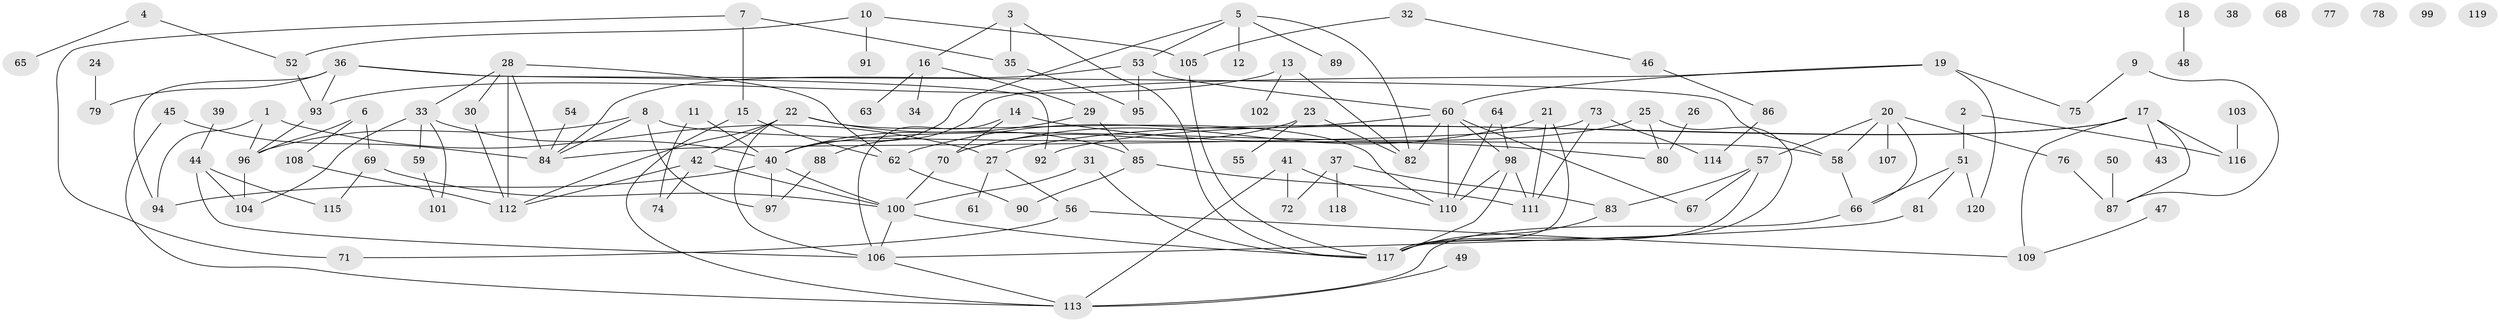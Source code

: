 // coarse degree distribution, {6: 0.05, 3: 0.1375, 1: 0.225, 4: 0.15, 5: 0.0875, 2: 0.2, 7: 0.0375, 11: 0.025, 0: 0.075, 9: 0.0125}
// Generated by graph-tools (version 1.1) at 2025/23/03/03/25 07:23:26]
// undirected, 120 vertices, 169 edges
graph export_dot {
graph [start="1"]
  node [color=gray90,style=filled];
  1;
  2;
  3;
  4;
  5;
  6;
  7;
  8;
  9;
  10;
  11;
  12;
  13;
  14;
  15;
  16;
  17;
  18;
  19;
  20;
  21;
  22;
  23;
  24;
  25;
  26;
  27;
  28;
  29;
  30;
  31;
  32;
  33;
  34;
  35;
  36;
  37;
  38;
  39;
  40;
  41;
  42;
  43;
  44;
  45;
  46;
  47;
  48;
  49;
  50;
  51;
  52;
  53;
  54;
  55;
  56;
  57;
  58;
  59;
  60;
  61;
  62;
  63;
  64;
  65;
  66;
  67;
  68;
  69;
  70;
  71;
  72;
  73;
  74;
  75;
  76;
  77;
  78;
  79;
  80;
  81;
  82;
  83;
  84;
  85;
  86;
  87;
  88;
  89;
  90;
  91;
  92;
  93;
  94;
  95;
  96;
  97;
  98;
  99;
  100;
  101;
  102;
  103;
  104;
  105;
  106;
  107;
  108;
  109;
  110;
  111;
  112;
  113;
  114;
  115;
  116;
  117;
  118;
  119;
  120;
  1 -- 27;
  1 -- 94;
  1 -- 96;
  2 -- 51;
  2 -- 116;
  3 -- 16;
  3 -- 35;
  3 -- 117;
  4 -- 52;
  4 -- 65;
  5 -- 12;
  5 -- 40;
  5 -- 53;
  5 -- 82;
  5 -- 89;
  6 -- 69;
  6 -- 96;
  6 -- 108;
  7 -- 15;
  7 -- 35;
  7 -- 71;
  8 -- 58;
  8 -- 84;
  8 -- 96;
  8 -- 97;
  9 -- 75;
  9 -- 87;
  10 -- 52;
  10 -- 91;
  10 -- 105;
  11 -- 40;
  11 -- 74;
  13 -- 82;
  13 -- 93;
  13 -- 102;
  14 -- 70;
  14 -- 80;
  14 -- 106;
  15 -- 62;
  15 -- 113;
  16 -- 29;
  16 -- 34;
  16 -- 63;
  17 -- 27;
  17 -- 43;
  17 -- 87;
  17 -- 92;
  17 -- 109;
  17 -- 116;
  18 -- 48;
  19 -- 60;
  19 -- 75;
  19 -- 88;
  19 -- 120;
  20 -- 57;
  20 -- 58;
  20 -- 66;
  20 -- 76;
  20 -- 107;
  21 -- 70;
  21 -- 111;
  21 -- 117;
  22 -- 42;
  22 -- 85;
  22 -- 106;
  22 -- 110;
  22 -- 112;
  23 -- 55;
  23 -- 70;
  23 -- 82;
  24 -- 79;
  25 -- 40;
  25 -- 80;
  25 -- 117;
  26 -- 80;
  27 -- 56;
  27 -- 61;
  28 -- 30;
  28 -- 33;
  28 -- 62;
  28 -- 84;
  28 -- 112;
  29 -- 40;
  29 -- 85;
  30 -- 112;
  31 -- 100;
  31 -- 117;
  32 -- 46;
  32 -- 105;
  33 -- 40;
  33 -- 59;
  33 -- 101;
  33 -- 104;
  35 -- 95;
  36 -- 58;
  36 -- 79;
  36 -- 92;
  36 -- 93;
  36 -- 94;
  37 -- 72;
  37 -- 83;
  37 -- 118;
  39 -- 44;
  40 -- 94;
  40 -- 97;
  40 -- 100;
  41 -- 72;
  41 -- 110;
  41 -- 113;
  42 -- 74;
  42 -- 100;
  42 -- 112;
  44 -- 104;
  44 -- 106;
  44 -- 115;
  45 -- 84;
  45 -- 113;
  46 -- 86;
  47 -- 109;
  49 -- 113;
  50 -- 87;
  51 -- 66;
  51 -- 81;
  51 -- 120;
  52 -- 93;
  53 -- 60;
  53 -- 84;
  53 -- 95;
  54 -- 84;
  56 -- 71;
  56 -- 109;
  57 -- 67;
  57 -- 83;
  57 -- 117;
  58 -- 66;
  59 -- 101;
  60 -- 62;
  60 -- 67;
  60 -- 82;
  60 -- 98;
  60 -- 110;
  62 -- 90;
  64 -- 98;
  64 -- 110;
  66 -- 113;
  69 -- 100;
  69 -- 115;
  70 -- 100;
  73 -- 84;
  73 -- 111;
  73 -- 114;
  76 -- 87;
  81 -- 106;
  83 -- 117;
  85 -- 90;
  85 -- 111;
  86 -- 114;
  88 -- 97;
  93 -- 96;
  96 -- 104;
  98 -- 110;
  98 -- 111;
  98 -- 117;
  100 -- 106;
  100 -- 117;
  103 -- 116;
  105 -- 117;
  106 -- 113;
  108 -- 112;
}
